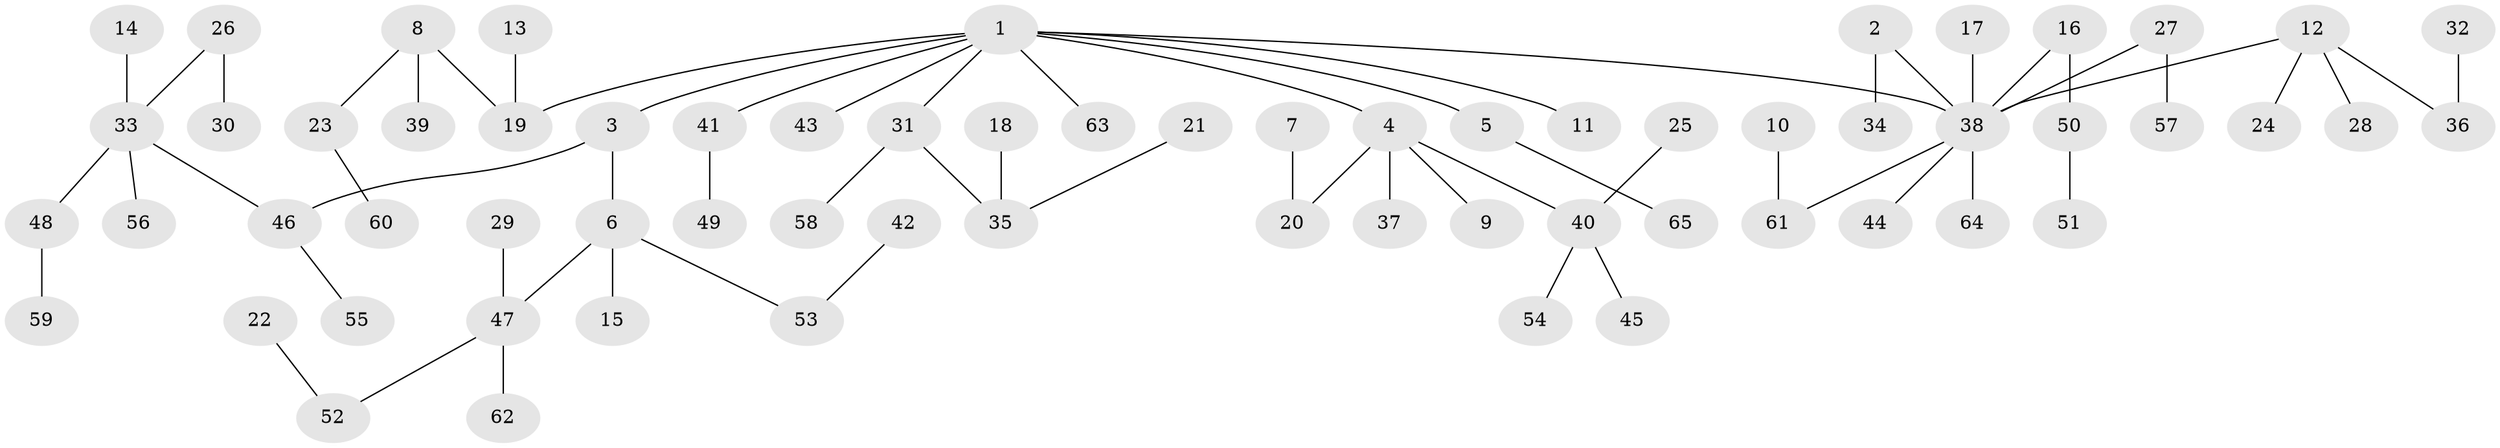// original degree distribution, {4: 0.07751937984496124, 1: 0.4806201550387597, 7: 0.007751937984496124, 8: 0.007751937984496124, 2: 0.2713178294573643, 3: 0.12403100775193798, 5: 0.023255813953488372, 6: 0.007751937984496124}
// Generated by graph-tools (version 1.1) at 2025/26/03/09/25 03:26:33]
// undirected, 65 vertices, 64 edges
graph export_dot {
graph [start="1"]
  node [color=gray90,style=filled];
  1;
  2;
  3;
  4;
  5;
  6;
  7;
  8;
  9;
  10;
  11;
  12;
  13;
  14;
  15;
  16;
  17;
  18;
  19;
  20;
  21;
  22;
  23;
  24;
  25;
  26;
  27;
  28;
  29;
  30;
  31;
  32;
  33;
  34;
  35;
  36;
  37;
  38;
  39;
  40;
  41;
  42;
  43;
  44;
  45;
  46;
  47;
  48;
  49;
  50;
  51;
  52;
  53;
  54;
  55;
  56;
  57;
  58;
  59;
  60;
  61;
  62;
  63;
  64;
  65;
  1 -- 3 [weight=1.0];
  1 -- 4 [weight=1.0];
  1 -- 5 [weight=1.0];
  1 -- 11 [weight=1.0];
  1 -- 19 [weight=1.0];
  1 -- 31 [weight=1.0];
  1 -- 38 [weight=1.0];
  1 -- 41 [weight=1.0];
  1 -- 43 [weight=1.0];
  1 -- 63 [weight=1.0];
  2 -- 34 [weight=1.0];
  2 -- 38 [weight=1.0];
  3 -- 6 [weight=1.0];
  3 -- 46 [weight=1.0];
  4 -- 9 [weight=1.0];
  4 -- 20 [weight=1.0];
  4 -- 37 [weight=1.0];
  4 -- 40 [weight=1.0];
  5 -- 65 [weight=1.0];
  6 -- 15 [weight=1.0];
  6 -- 47 [weight=1.0];
  6 -- 53 [weight=1.0];
  7 -- 20 [weight=1.0];
  8 -- 19 [weight=1.0];
  8 -- 23 [weight=1.0];
  8 -- 39 [weight=1.0];
  10 -- 61 [weight=1.0];
  12 -- 24 [weight=1.0];
  12 -- 28 [weight=1.0];
  12 -- 36 [weight=1.0];
  12 -- 38 [weight=1.0];
  13 -- 19 [weight=1.0];
  14 -- 33 [weight=1.0];
  16 -- 38 [weight=1.0];
  16 -- 50 [weight=1.0];
  17 -- 38 [weight=1.0];
  18 -- 35 [weight=1.0];
  21 -- 35 [weight=1.0];
  22 -- 52 [weight=1.0];
  23 -- 60 [weight=1.0];
  25 -- 40 [weight=1.0];
  26 -- 30 [weight=1.0];
  26 -- 33 [weight=1.0];
  27 -- 38 [weight=1.0];
  27 -- 57 [weight=1.0];
  29 -- 47 [weight=1.0];
  31 -- 35 [weight=1.0];
  31 -- 58 [weight=1.0];
  32 -- 36 [weight=1.0];
  33 -- 46 [weight=1.0];
  33 -- 48 [weight=1.0];
  33 -- 56 [weight=1.0];
  38 -- 44 [weight=1.0];
  38 -- 61 [weight=1.0];
  38 -- 64 [weight=1.0];
  40 -- 45 [weight=1.0];
  40 -- 54 [weight=1.0];
  41 -- 49 [weight=1.0];
  42 -- 53 [weight=1.0];
  46 -- 55 [weight=1.0];
  47 -- 52 [weight=1.0];
  47 -- 62 [weight=1.0];
  48 -- 59 [weight=1.0];
  50 -- 51 [weight=1.0];
}
